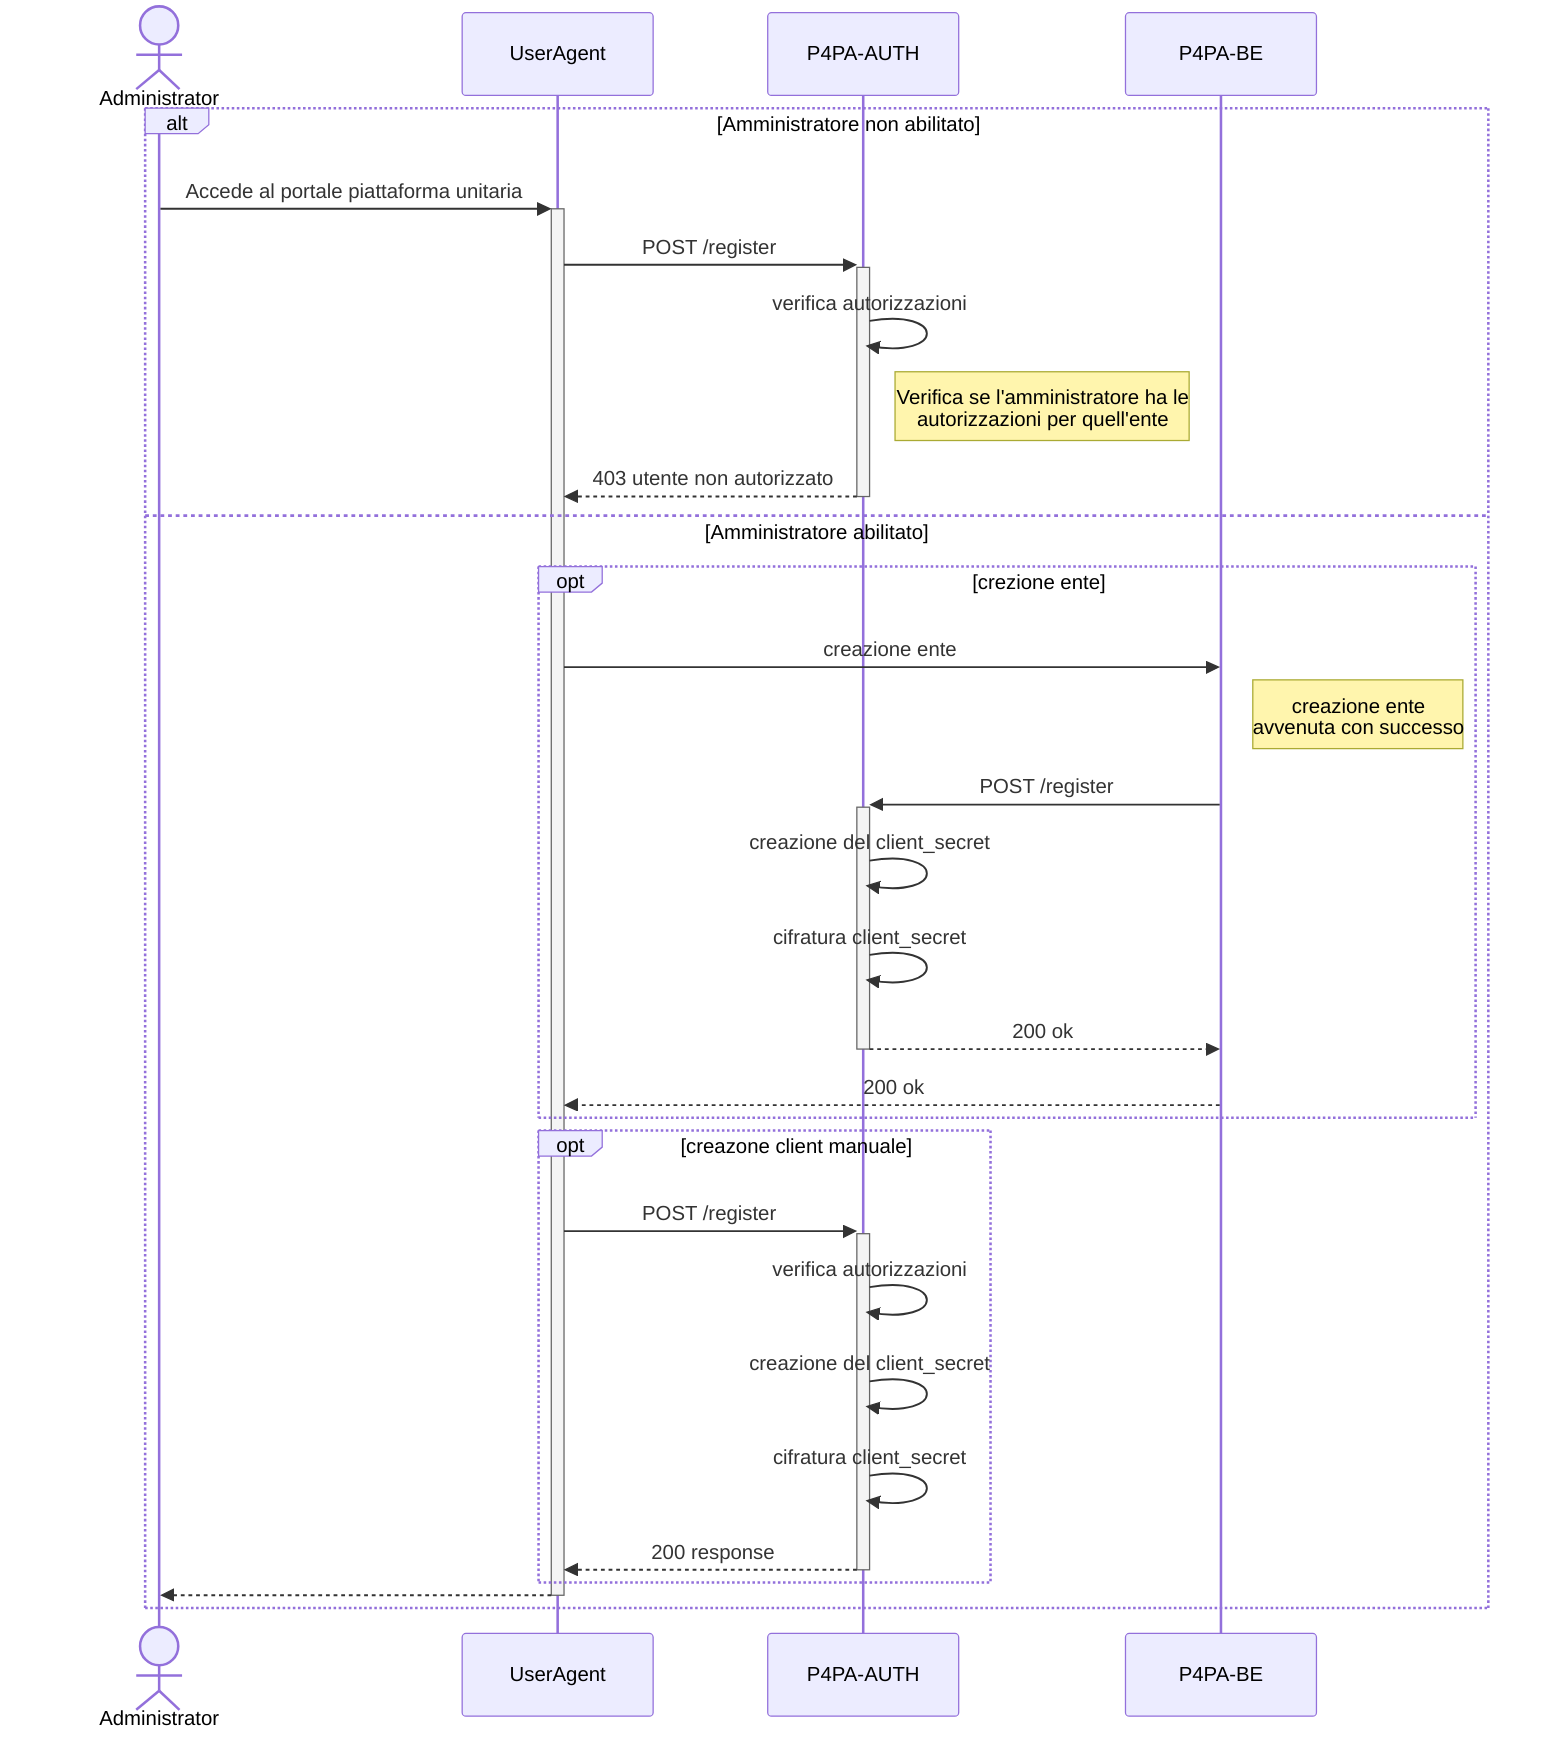 sequenceDiagram
actor A as Administrator
alt Amministratore non abilitato
A->>+UserAgent: Accede al portale piattaforma unitaria
UserAgent->>+P4PA-AUTH: POST /register
P4PA-AUTH->>P4PA-AUTH: verifica autorizzazioni
note right of P4PA-AUTH: Verifica se l'amministratore ha le <br/>autorizzazioni per quell'ente
P4PA-AUTH-->>-UserAgent: 403 utente non autorizzato
else Amministratore abilitato
opt crezione ente
UserAgent->>P4PA-BE: creazione ente
note right of P4PA-BE: creazione ente <br/> avvenuta con successo
P4PA-BE->>+P4PA-AUTH: POST /register
P4PA-AUTH->>P4PA-AUTH: creazione del client_secret
P4PA-AUTH->>P4PA-AUTH: cifratura client_secret
P4PA-AUTH-->>-P4PA-BE: 200 ok
P4PA-BE-->>UserAgent: 200 ok
end
opt creazone client manuale
UserAgent->>+P4PA-AUTH: POST /register
P4PA-AUTH->>P4PA-AUTH: verifica autorizzazioni
P4PA-AUTH->>P4PA-AUTH: creazione del client_secret
P4PA-AUTH->>P4PA-AUTH: cifratura client_secret
P4PA-AUTH-->>-UserAgent: 200 response
end
UserAgent-->>-A: 
end